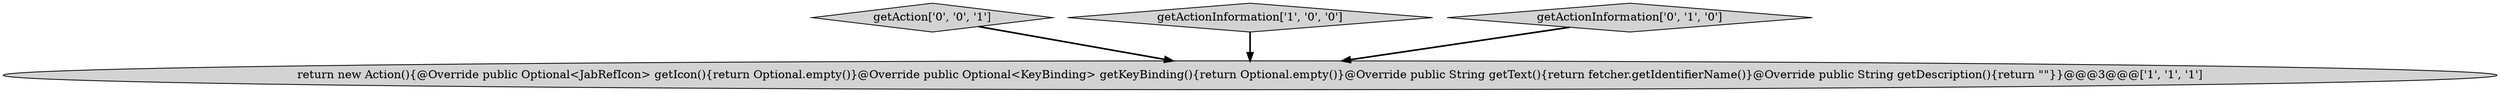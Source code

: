 digraph {
3 [style = filled, label = "getAction['0', '0', '1']", fillcolor = lightgray, shape = diamond image = "AAA0AAABBB3BBB"];
1 [style = filled, label = "getActionInformation['1', '0', '0']", fillcolor = lightgray, shape = diamond image = "AAA0AAABBB1BBB"];
2 [style = filled, label = "getActionInformation['0', '1', '0']", fillcolor = lightgray, shape = diamond image = "AAA0AAABBB2BBB"];
0 [style = filled, label = "return new Action(){@Override public Optional<JabRefIcon> getIcon(){return Optional.empty()}@Override public Optional<KeyBinding> getKeyBinding(){return Optional.empty()}@Override public String getText(){return fetcher.getIdentifierName()}@Override public String getDescription(){return \"\"}}@@@3@@@['1', '1', '1']", fillcolor = lightgray, shape = ellipse image = "AAA0AAABBB1BBB"];
2->0 [style = bold, label=""];
3->0 [style = bold, label=""];
1->0 [style = bold, label=""];
}
